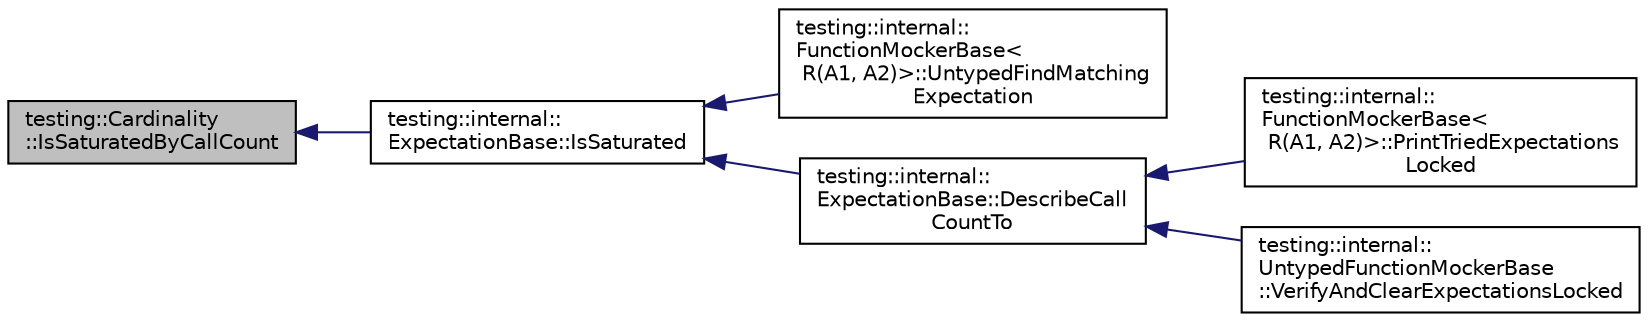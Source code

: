 digraph "testing::Cardinality::IsSaturatedByCallCount"
{
  edge [fontname="Helvetica",fontsize="10",labelfontname="Helvetica",labelfontsize="10"];
  node [fontname="Helvetica",fontsize="10",shape=record];
  rankdir="LR";
  Node34 [label="testing::Cardinality\l::IsSaturatedByCallCount",height=0.2,width=0.4,color="black", fillcolor="grey75", style="filled", fontcolor="black"];
  Node34 -> Node35 [dir="back",color="midnightblue",fontsize="10",style="solid",fontname="Helvetica"];
  Node35 [label="testing::internal::\lExpectationBase::IsSaturated",height=0.2,width=0.4,color="black", fillcolor="white", style="filled",URL="$d6/de4/classtesting_1_1internal_1_1_expectation_base.html#ad3e4340cedefdc24fce1478a8d6cab93"];
  Node35 -> Node36 [dir="back",color="midnightblue",fontsize="10",style="solid",fontname="Helvetica"];
  Node36 [label="testing::internal::\lFunctionMockerBase\<\l R(A1, A2)\>::UntypedFindMatching\lExpectation",height=0.2,width=0.4,color="black", fillcolor="white", style="filled",URL="$da/de9/classtesting_1_1internal_1_1_function_mocker_base.html#aa200995eb89574f8042ba6897d6cb98f"];
  Node35 -> Node37 [dir="back",color="midnightblue",fontsize="10",style="solid",fontname="Helvetica"];
  Node37 [label="testing::internal::\lExpectationBase::DescribeCall\lCountTo",height=0.2,width=0.4,color="black", fillcolor="white", style="filled",URL="$d6/de4/classtesting_1_1internal_1_1_expectation_base.html#a2beebed3ade29077bcf294b449bb8b9d"];
  Node37 -> Node38 [dir="back",color="midnightblue",fontsize="10",style="solid",fontname="Helvetica"];
  Node38 [label="testing::internal::\lFunctionMockerBase\<\l R(A1, A2)\>::PrintTriedExpectations\lLocked",height=0.2,width=0.4,color="black", fillcolor="white", style="filled",URL="$da/de9/classtesting_1_1internal_1_1_function_mocker_base.html#ad0183c6e8ec34498eb52f4249ec2fe9d"];
  Node37 -> Node39 [dir="back",color="midnightblue",fontsize="10",style="solid",fontname="Helvetica"];
  Node39 [label="testing::internal::\lUntypedFunctionMockerBase\l::VerifyAndClearExpectationsLocked",height=0.2,width=0.4,color="black", fillcolor="white", style="filled",URL="$d3/d5f/classtesting_1_1internal_1_1_untyped_function_mocker_base.html#a3f1d62a1662a3daa2895b3af963be269"];
}
